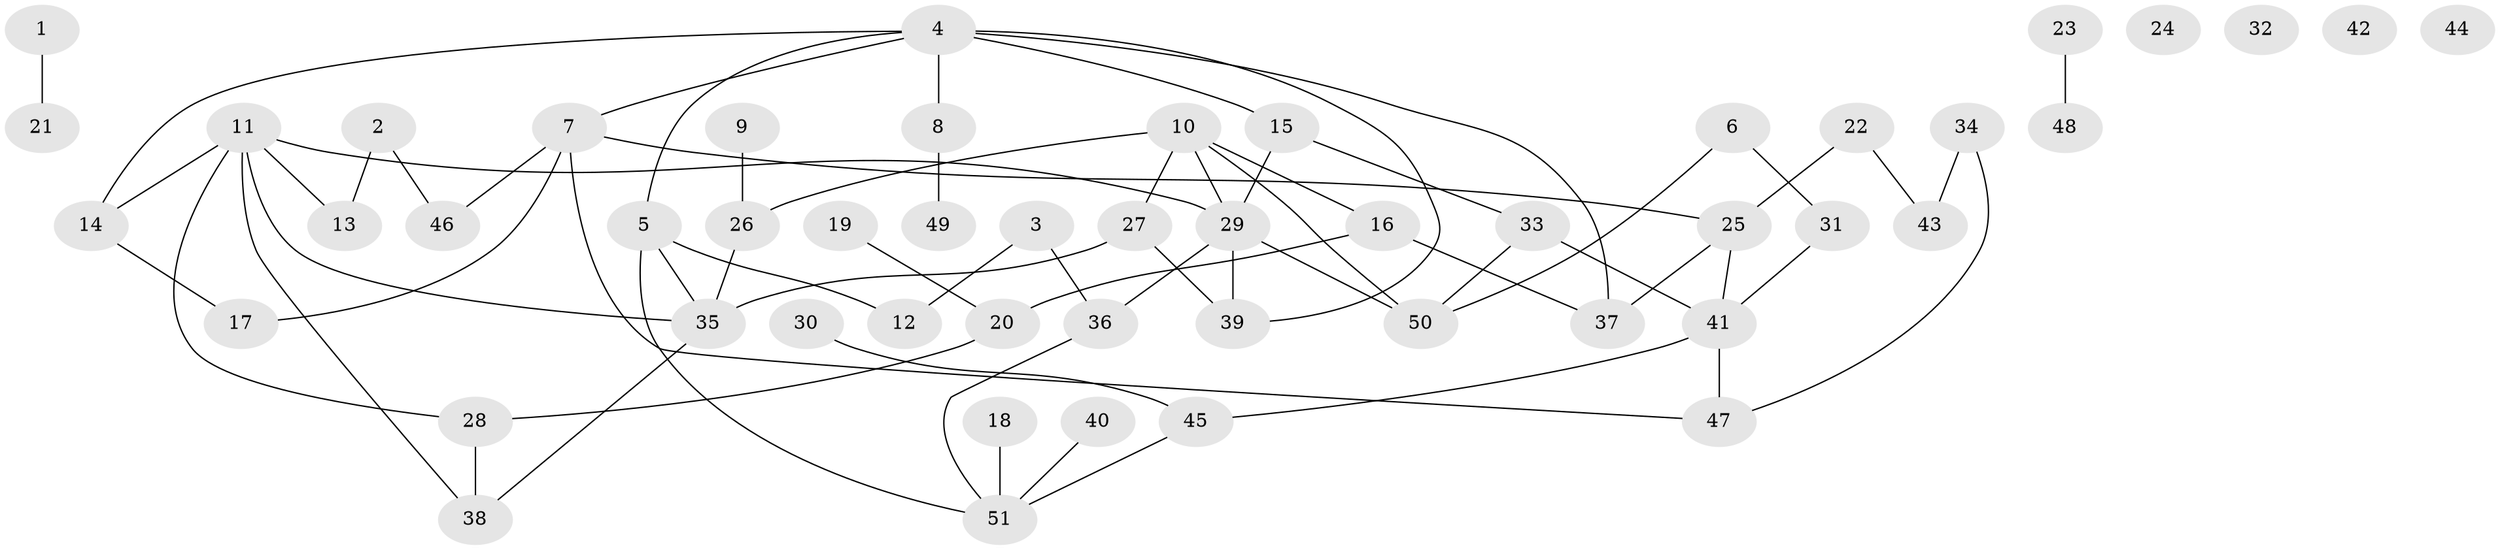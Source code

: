 // Generated by graph-tools (version 1.1) at 2025/00/03/09/25 03:00:55]
// undirected, 51 vertices, 66 edges
graph export_dot {
graph [start="1"]
  node [color=gray90,style=filled];
  1;
  2;
  3;
  4;
  5;
  6;
  7;
  8;
  9;
  10;
  11;
  12;
  13;
  14;
  15;
  16;
  17;
  18;
  19;
  20;
  21;
  22;
  23;
  24;
  25;
  26;
  27;
  28;
  29;
  30;
  31;
  32;
  33;
  34;
  35;
  36;
  37;
  38;
  39;
  40;
  41;
  42;
  43;
  44;
  45;
  46;
  47;
  48;
  49;
  50;
  51;
  1 -- 21;
  2 -- 13;
  2 -- 46;
  3 -- 12;
  3 -- 36;
  4 -- 5;
  4 -- 7;
  4 -- 8;
  4 -- 14;
  4 -- 15;
  4 -- 37;
  4 -- 39;
  5 -- 12;
  5 -- 35;
  5 -- 51;
  6 -- 31;
  6 -- 50;
  7 -- 17;
  7 -- 25;
  7 -- 46;
  7 -- 47;
  8 -- 49;
  9 -- 26;
  10 -- 16;
  10 -- 26;
  10 -- 27;
  10 -- 29;
  10 -- 50;
  11 -- 13;
  11 -- 14;
  11 -- 28;
  11 -- 29;
  11 -- 35;
  11 -- 38;
  14 -- 17;
  15 -- 29;
  15 -- 33;
  16 -- 20;
  16 -- 37;
  18 -- 51;
  19 -- 20;
  20 -- 28;
  22 -- 25;
  22 -- 43;
  23 -- 48;
  25 -- 37;
  25 -- 41;
  26 -- 35;
  27 -- 35;
  27 -- 39;
  28 -- 38;
  29 -- 36;
  29 -- 39;
  29 -- 50;
  30 -- 45;
  31 -- 41;
  33 -- 41;
  33 -- 50;
  34 -- 43;
  34 -- 47;
  35 -- 38;
  36 -- 51;
  40 -- 51;
  41 -- 45;
  41 -- 47;
  45 -- 51;
}

